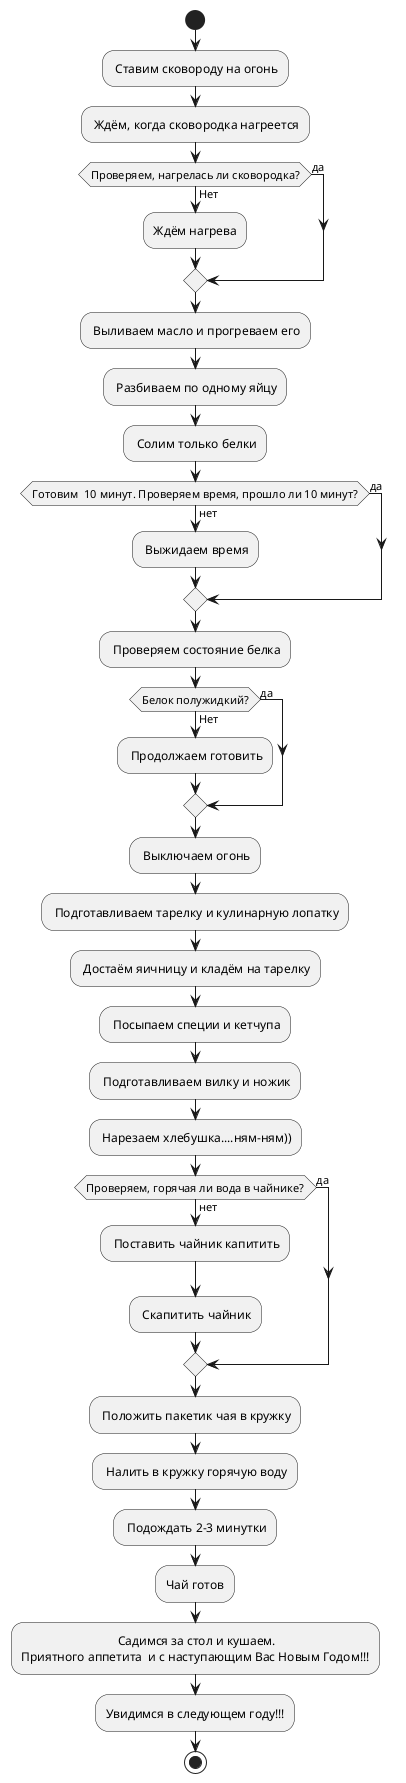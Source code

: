 @startuml
start
    : Ставим сковороду на огонь;
    : Ждём, когда сковородка нагреется;
if (Проверяем, нагрелась ли сковородка?) then(да)
else (Нет)
    :Ждём нагрева;
endif
    : Выливаем масло и прогреваем его;
    : Разбиваем по одному яйцу;
    : Солим только белки;
if(Готовим  10 минут. Проверяем время, прошло ли 10 минут?) then (да)
else (нет)
    : Выжидаем время;
endif
    : Проверяем состояние белка;
if (Белок полужидкий?) then (да)

else (Нет)
    : Продолжаем готовить;
endif
    : Выключаем огонь;
    : Подготавливаем тарелку и кулинарную лопатку;
    : Достаём яичницу и кладём на тарелку;
    : Посыпаем специи и кетчупа;
    : Подготавливаем вилку и ножик;
    : Нарезаем хлебушка....ням-ням));
if (Проверяем, горячая ли вода в чайнике?) then (да)

else (нет)
    : Поставить чайник капитить;
    : Скапитить чайник;

endif
    : Положить пакетик чая в кружку;
    : Налить в кружку горячую воду;
    : Подождать 2-3 минутки;
    :Чай готов;
    :                               Садимся за стол и кушаем.
    Приятного аппетита  и с наступающим Вас Новым Годом!!!;
    :Увидимся в следующем году!!!;

stop
@enduml



